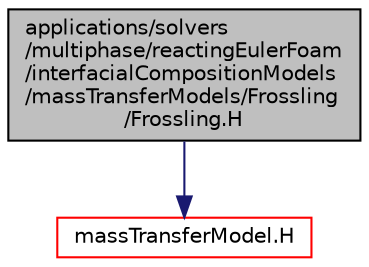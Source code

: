 digraph "applications/solvers/multiphase/reactingEulerFoam/interfacialCompositionModels/massTransferModels/Frossling/Frossling.H"
{
  bgcolor="transparent";
  edge [fontname="Helvetica",fontsize="10",labelfontname="Helvetica",labelfontsize="10"];
  node [fontname="Helvetica",fontsize="10",shape=record];
  Node1 [label="applications/solvers\l/multiphase/reactingEulerFoam\l/interfacialCompositionModels\l/massTransferModels/Frossling\l/Frossling.H",height=0.2,width=0.4,color="black", fillcolor="grey75", style="filled", fontcolor="black"];
  Node1 -> Node2 [color="midnightblue",fontsize="10",style="solid",fontname="Helvetica"];
  Node2 [label="massTransferModel.H",height=0.2,width=0.4,color="red",URL="$a03465.html"];
}
